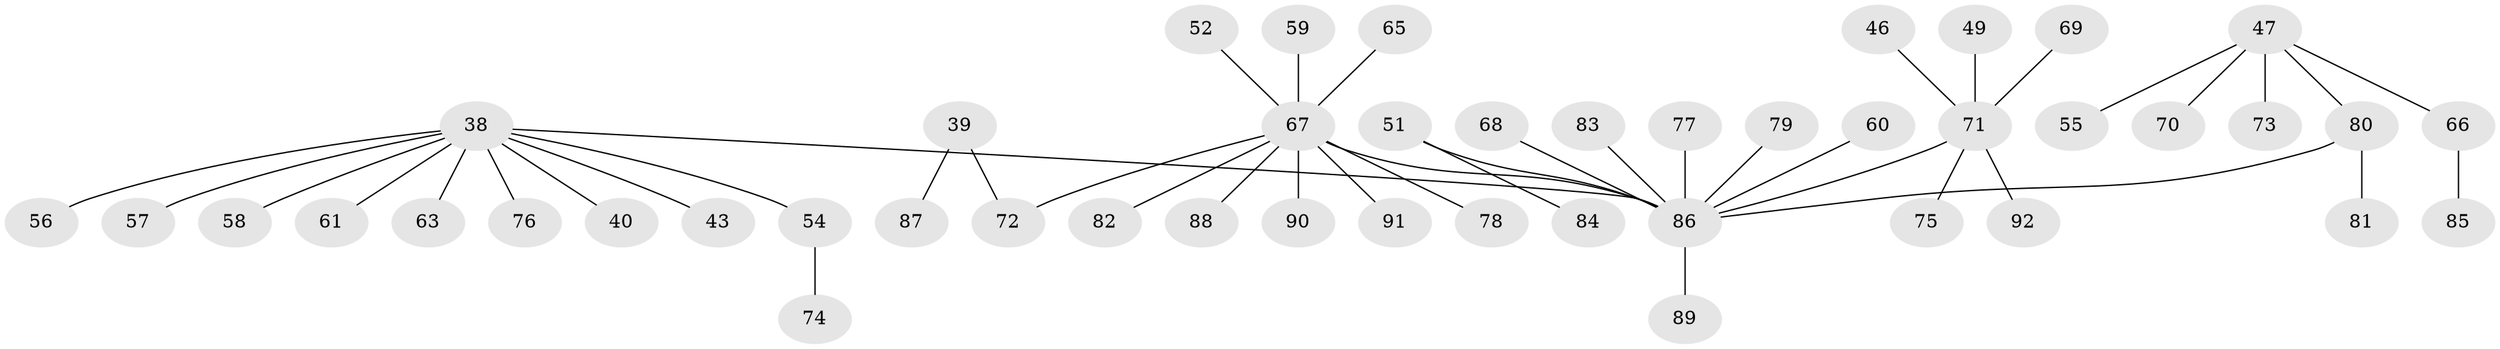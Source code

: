 // original degree distribution, {8: 0.010869565217391304, 3: 0.15217391304347827, 6: 0.010869565217391304, 2: 0.22826086956521738, 4: 0.07608695652173914, 5: 0.021739130434782608, 1: 0.5}
// Generated by graph-tools (version 1.1) at 2025/53/03/09/25 04:53:28]
// undirected, 46 vertices, 45 edges
graph export_dot {
graph [start="1"]
  node [color=gray90,style=filled];
  38 [super="+34"];
  39;
  40;
  43;
  46;
  47 [super="+41"];
  49;
  51;
  52;
  54;
  55;
  56;
  57;
  58;
  59;
  60 [super="+30"];
  61;
  63;
  65;
  66;
  67 [super="+22+26+64+42+50"];
  68;
  69;
  70;
  71 [super="+45"];
  72 [super="+33"];
  73;
  74;
  75;
  76;
  77;
  78;
  79;
  80 [super="+5"];
  81;
  82;
  83;
  84;
  85;
  86 [super="+13+25+37+29+28+44"];
  87;
  88;
  89;
  90;
  91;
  92;
  38 -- 40;
  38 -- 43;
  38 -- 76;
  38 -- 54;
  38 -- 86;
  38 -- 56;
  38 -- 57;
  38 -- 58;
  38 -- 61;
  38 -- 63;
  39 -- 87;
  39 -- 72;
  46 -- 71;
  47 -- 55;
  47 -- 80;
  47 -- 66;
  47 -- 70;
  47 -- 73;
  49 -- 71;
  51 -- 84;
  51 -- 86;
  52 -- 67;
  54 -- 74;
  59 -- 67;
  60 -- 86;
  65 -- 67;
  66 -- 85;
  67 -- 82;
  67 -- 91;
  67 -- 78;
  67 -- 72;
  67 -- 86;
  67 -- 88;
  67 -- 90;
  68 -- 86;
  69 -- 71;
  71 -- 75;
  71 -- 86;
  71 -- 92;
  77 -- 86;
  79 -- 86;
  80 -- 81;
  80 -- 86;
  83 -- 86;
  86 -- 89;
}
